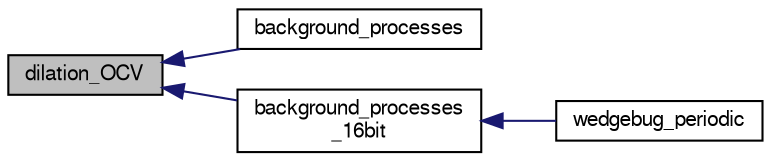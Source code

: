 digraph "dilation_OCV"
{
  edge [fontname="FreeSans",fontsize="10",labelfontname="FreeSans",labelfontsize="10"];
  node [fontname="FreeSans",fontsize="10",shape=record];
  rankdir="LR";
  Node1 [label="dilation_OCV",height=0.2,width=0.4,color="black", fillcolor="grey75", style="filled", fontcolor="black"];
  Node1 -> Node2 [dir="back",color="midnightblue",fontsize="10",style="solid",fontname="FreeSans"];
  Node2 [label="background_processes",height=0.2,width=0.4,color="black", fillcolor="white", style="filled",URL="$wedgebug_8c.html#a37483dcff9c407f382e82b9e0a0a4729"];
  Node1 -> Node3 [dir="back",color="midnightblue",fontsize="10",style="solid",fontname="FreeSans"];
  Node3 [label="background_processes\l_16bit",height=0.2,width=0.4,color="black", fillcolor="white", style="filled",URL="$wedgebug_8c.html#a9a5954363d7056e77bafd4e67866c47c"];
  Node3 -> Node4 [dir="back",color="midnightblue",fontsize="10",style="solid",fontname="FreeSans"];
  Node4 [label="wedgebug_periodic",height=0.2,width=0.4,color="black", fillcolor="white", style="filled",URL="$wedgebug_8h.html#ae7b75121d704ad8c922be906a906495f"];
}
